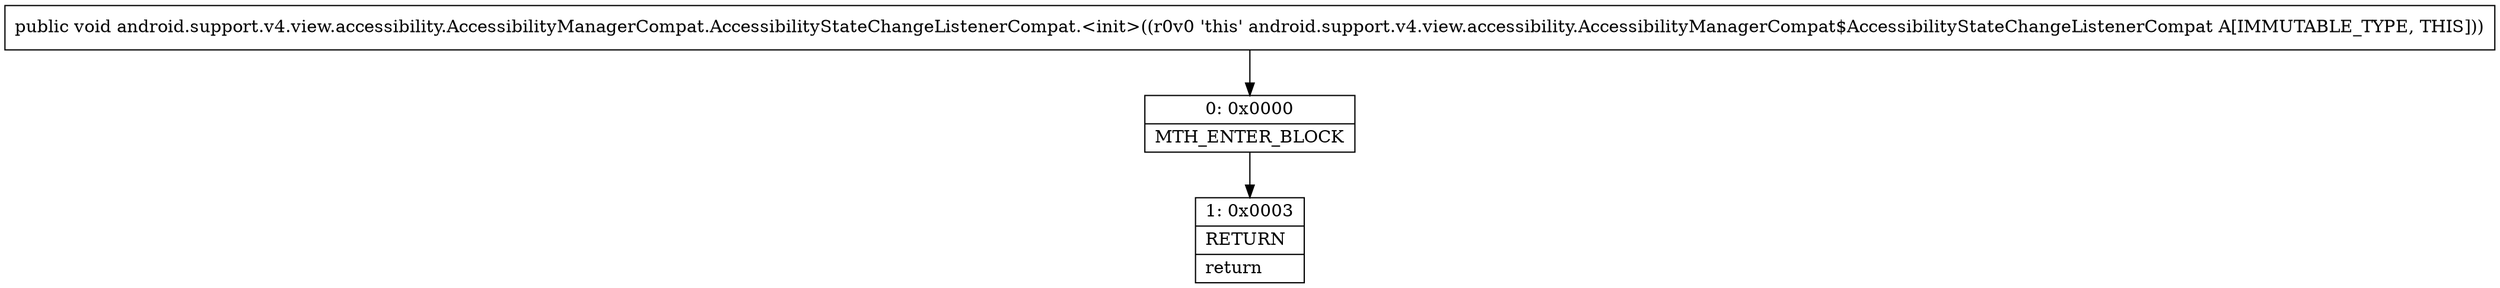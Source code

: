 digraph "CFG forandroid.support.v4.view.accessibility.AccessibilityManagerCompat.AccessibilityStateChangeListenerCompat.\<init\>()V" {
Node_0 [shape=record,label="{0\:\ 0x0000|MTH_ENTER_BLOCK\l}"];
Node_1 [shape=record,label="{1\:\ 0x0003|RETURN\l|return\l}"];
MethodNode[shape=record,label="{public void android.support.v4.view.accessibility.AccessibilityManagerCompat.AccessibilityStateChangeListenerCompat.\<init\>((r0v0 'this' android.support.v4.view.accessibility.AccessibilityManagerCompat$AccessibilityStateChangeListenerCompat A[IMMUTABLE_TYPE, THIS])) }"];
MethodNode -> Node_0;
Node_0 -> Node_1;
}

